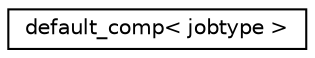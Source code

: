 digraph "Graphical Class Hierarchy"
{
 // LATEX_PDF_SIZE
  edge [fontname="Helvetica",fontsize="10",labelfontname="Helvetica",labelfontsize="10"];
  node [fontname="Helvetica",fontsize="10",shape=record];
  rankdir="LR";
  Node0 [label="default_comp\< jobtype \>",height=0.2,width=0.4,color="black", fillcolor="white", style="filled",URL="$classdefault__comp.html",tooltip="Default comparator for priority_queue in threadPool – no comparison."];
}
